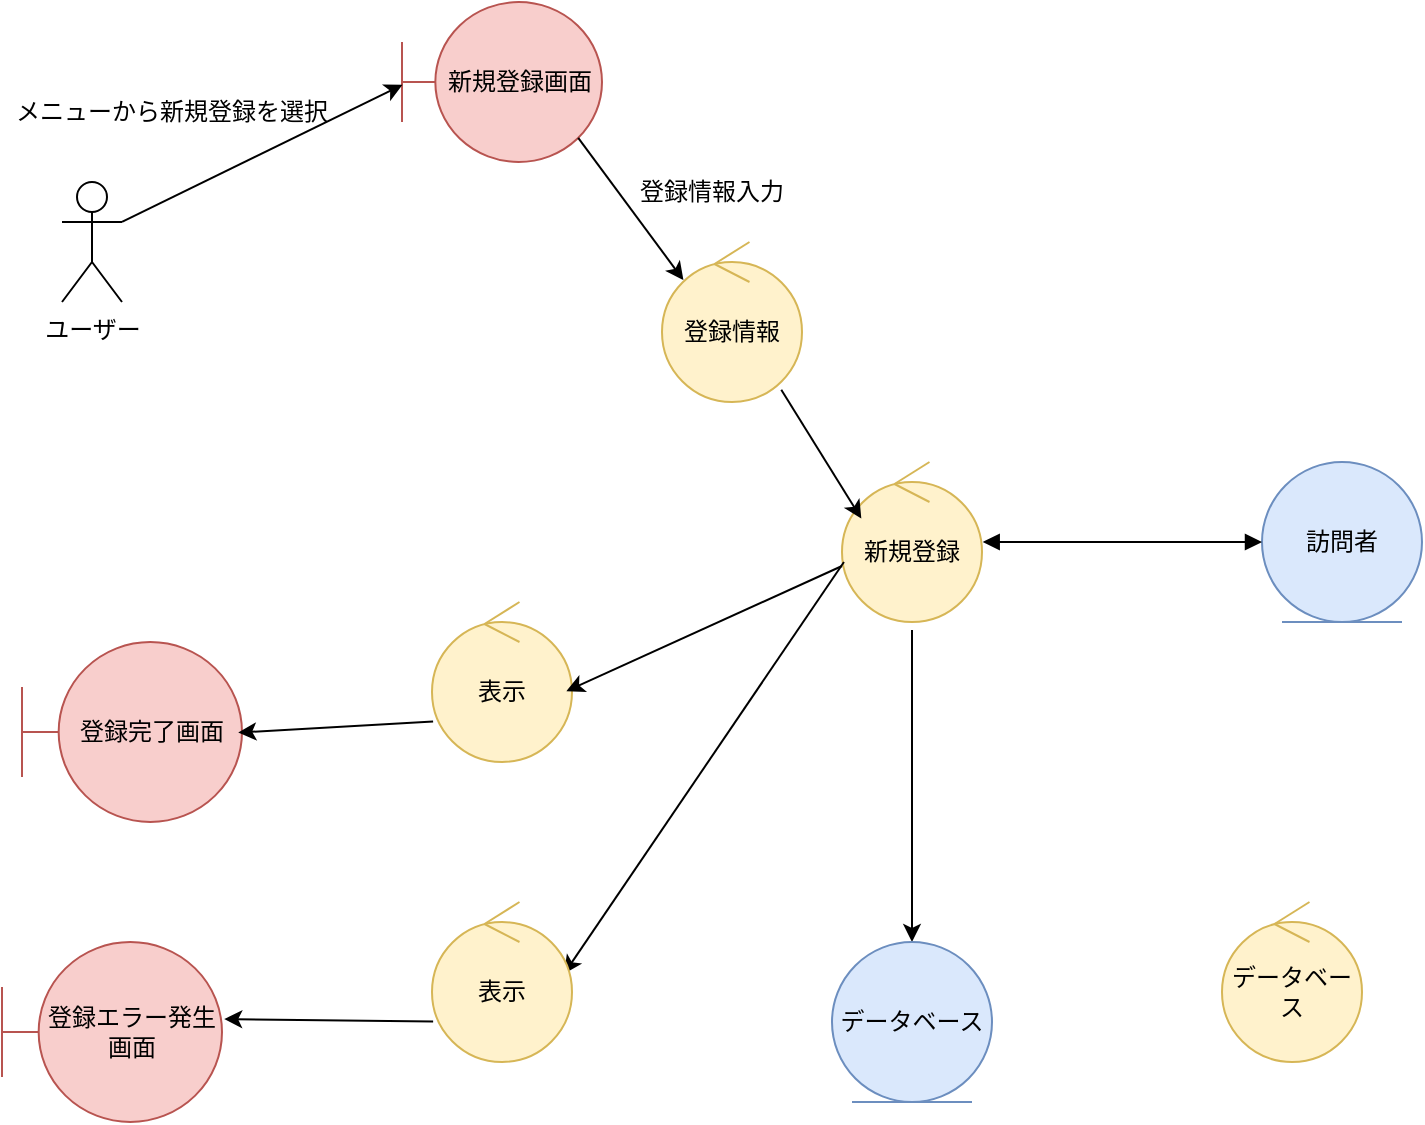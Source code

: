 <mxfile version="28.2.3">
  <diagram id="khLTX7HZnxRIh45HptcV" name="ページ1">
    <mxGraphModel dx="1017" dy="460" grid="1" gridSize="10" guides="1" tooltips="1" connect="1" arrows="1" fold="1" page="1" pageScale="1" pageWidth="827" pageHeight="1169" math="0" shadow="0">
      <root>
        <mxCell id="0" />
        <mxCell id="1" parent="0" />
        <mxCell id="2" value="メニューから新規登録を選択" style="text;html=1;align=center;verticalAlign=middle;whiteSpace=wrap;rounded=0;" parent="1" vertex="1">
          <mxGeometry x="90" y="110" width="170" height="30" as="geometry" />
        </mxCell>
        <mxCell id="6lc0MpODrHgHwTTn9M-w-2" value="ユーザー" style="shape=umlActor;verticalLabelPosition=bottom;verticalAlign=top;html=1;outlineConnect=0;" parent="1" vertex="1">
          <mxGeometry x="120" y="160" width="30" height="60" as="geometry" />
        </mxCell>
        <mxCell id="6lc0MpODrHgHwTTn9M-w-3" value="新規登録画面" style="shape=umlBoundary;whiteSpace=wrap;html=1;fillColor=#f8cecc;strokeColor=#b85450;" parent="1" vertex="1">
          <mxGeometry x="290" y="70" width="100" height="80" as="geometry" />
        </mxCell>
        <mxCell id="6lc0MpODrHgHwTTn9M-w-5" value="" style="endArrow=classic;html=1;rounded=0;exitX=1;exitY=0.333;exitDx=0;exitDy=0;exitPerimeter=0;entryX=0.003;entryY=0.517;entryDx=0;entryDy=0;entryPerimeter=0;" parent="1" source="6lc0MpODrHgHwTTn9M-w-2" target="6lc0MpODrHgHwTTn9M-w-3" edge="1">
          <mxGeometry width="50" height="50" relative="1" as="geometry">
            <mxPoint x="450" y="270" as="sourcePoint" />
            <mxPoint x="500" y="220" as="targetPoint" />
          </mxGeometry>
        </mxCell>
        <mxCell id="6lc0MpODrHgHwTTn9M-w-6" value="新規登録" style="ellipse;shape=umlControl;whiteSpace=wrap;html=1;fillColor=#fff2cc;strokeColor=#d6b656;" parent="1" vertex="1">
          <mxGeometry x="510" y="300" width="70" height="80" as="geometry" />
        </mxCell>
        <mxCell id="6lc0MpODrHgHwTTn9M-w-7" value="表示" style="ellipse;shape=umlControl;whiteSpace=wrap;html=1;fillColor=#fff2cc;strokeColor=#d6b656;" parent="1" vertex="1">
          <mxGeometry x="305" y="370" width="70" height="80" as="geometry" />
        </mxCell>
        <mxCell id="6lc0MpODrHgHwTTn9M-w-10" value="登録完了画面" style="shape=umlBoundary;whiteSpace=wrap;html=1;fillColor=#f8cecc;strokeColor=#b85450;" parent="1" vertex="1">
          <mxGeometry x="100" y="390" width="110" height="90" as="geometry" />
        </mxCell>
        <mxCell id="6lc0MpODrHgHwTTn9M-w-11" value="登録エラー発生画面" style="shape=umlBoundary;whiteSpace=wrap;html=1;fillColor=#f8cecc;strokeColor=#b85450;" parent="1" vertex="1">
          <mxGeometry x="90" y="540" width="110" height="90" as="geometry" />
        </mxCell>
        <mxCell id="6lc0MpODrHgHwTTn9M-w-13" value="訪問者" style="ellipse;shape=umlEntity;whiteSpace=wrap;html=1;fillColor=#dae8fc;strokeColor=#6c8ebf;" parent="1" vertex="1">
          <mxGeometry x="720" y="300" width="80" height="80" as="geometry" />
        </mxCell>
        <mxCell id="6lc0MpODrHgHwTTn9M-w-14" value="" style="endArrow=block;startArrow=block;endFill=1;startFill=1;html=1;rounded=0;entryX=0;entryY=0.5;entryDx=0;entryDy=0;exitX=1.005;exitY=0.5;exitDx=0;exitDy=0;exitPerimeter=0;" parent="1" source="6lc0MpODrHgHwTTn9M-w-6" target="6lc0MpODrHgHwTTn9M-w-13" edge="1">
          <mxGeometry width="160" relative="1" as="geometry">
            <mxPoint x="410" y="240" as="sourcePoint" />
            <mxPoint x="570" y="240" as="targetPoint" />
          </mxGeometry>
        </mxCell>
        <mxCell id="6lc0MpODrHgHwTTn9M-w-23" value="登録情報" style="ellipse;shape=umlControl;whiteSpace=wrap;html=1;fillColor=#fff2cc;strokeColor=#d6b656;" parent="1" vertex="1">
          <mxGeometry x="420" y="190" width="70" height="80" as="geometry" />
        </mxCell>
        <mxCell id="6lc0MpODrHgHwTTn9M-w-24" value="" style="endArrow=classic;html=1;rounded=0;exitX=0.881;exitY=0.849;exitDx=0;exitDy=0;exitPerimeter=0;entryX=0.153;entryY=0.238;entryDx=0;entryDy=0;entryPerimeter=0;" parent="1" source="6lc0MpODrHgHwTTn9M-w-3" target="6lc0MpODrHgHwTTn9M-w-23" edge="1">
          <mxGeometry width="50" height="50" relative="1" as="geometry">
            <mxPoint x="410" y="280" as="sourcePoint" />
            <mxPoint x="460" y="230" as="targetPoint" />
          </mxGeometry>
        </mxCell>
        <mxCell id="6lc0MpODrHgHwTTn9M-w-25" value="" style="endArrow=classic;html=1;rounded=0;entryX=0.138;entryY=0.353;entryDx=0;entryDy=0;entryPerimeter=0;exitX=0.852;exitY=0.923;exitDx=0;exitDy=0;exitPerimeter=0;" parent="1" source="6lc0MpODrHgHwTTn9M-w-23" target="6lc0MpODrHgHwTTn9M-w-6" edge="1">
          <mxGeometry width="50" height="50" relative="1" as="geometry">
            <mxPoint x="410" y="280" as="sourcePoint" />
            <mxPoint x="460" y="230" as="targetPoint" />
          </mxGeometry>
        </mxCell>
        <mxCell id="6lc0MpODrHgHwTTn9M-w-26" value="" style="endArrow=classic;html=1;rounded=0;entryX=0.96;entryY=0.557;entryDx=0;entryDy=0;entryPerimeter=0;exitX=0;exitY=0.65;exitDx=0;exitDy=0;exitPerimeter=0;" parent="1" source="6lc0MpODrHgHwTTn9M-w-6" target="6lc0MpODrHgHwTTn9M-w-7" edge="1">
          <mxGeometry width="50" height="50" relative="1" as="geometry">
            <mxPoint x="410" y="500" as="sourcePoint" />
            <mxPoint x="460" y="450" as="targetPoint" />
          </mxGeometry>
        </mxCell>
        <mxCell id="6lc0MpODrHgHwTTn9M-w-27" value="" style="endArrow=classic;html=1;rounded=0;entryX=0.983;entryY=0.503;entryDx=0;entryDy=0;entryPerimeter=0;exitX=0.008;exitY=0.747;exitDx=0;exitDy=0;exitPerimeter=0;" parent="1" source="6lc0MpODrHgHwTTn9M-w-7" target="6lc0MpODrHgHwTTn9M-w-10" edge="1">
          <mxGeometry width="50" height="50" relative="1" as="geometry">
            <mxPoint x="410" y="500" as="sourcePoint" />
            <mxPoint x="460" y="450" as="targetPoint" />
          </mxGeometry>
        </mxCell>
        <mxCell id="6lc0MpODrHgHwTTn9M-w-28" value="" style="endArrow=classic;html=1;rounded=0;entryX=1.01;entryY=0.428;entryDx=0;entryDy=0;entryPerimeter=0;exitX=0.008;exitY=0.747;exitDx=0;exitDy=0;exitPerimeter=0;" parent="1" source="6lc0MpODrHgHwTTn9M-w-30" target="6lc0MpODrHgHwTTn9M-w-11" edge="1">
          <mxGeometry width="50" height="50" relative="1" as="geometry">
            <mxPoint x="491.87" y="619" as="sourcePoint" />
            <mxPoint x="279.87" y="584" as="targetPoint" />
          </mxGeometry>
        </mxCell>
        <mxCell id="6lc0MpODrHgHwTTn9M-w-29" value="" style="endArrow=classic;html=1;rounded=0;entryX=0.944;entryY=0.448;entryDx=0;entryDy=0;entryPerimeter=0;exitX=0.014;exitY=0.625;exitDx=0;exitDy=0;exitPerimeter=0;" parent="1" source="6lc0MpODrHgHwTTn9M-w-6" target="6lc0MpODrHgHwTTn9M-w-30" edge="1">
          <mxGeometry width="50" height="50" relative="1" as="geometry">
            <mxPoint x="591.87" y="471" as="sourcePoint" />
            <mxPoint x="541.87" y="569" as="targetPoint" />
          </mxGeometry>
        </mxCell>
        <mxCell id="6lc0MpODrHgHwTTn9M-w-30" value="表示" style="ellipse;shape=umlControl;whiteSpace=wrap;html=1;fillColor=#fff2cc;strokeColor=#d6b656;" parent="1" vertex="1">
          <mxGeometry x="305" y="520" width="70" height="80" as="geometry" />
        </mxCell>
        <mxCell id="QgeoZGU62K-IdDuzepqn-2" value="登録情報入力" style="text;html=1;align=center;verticalAlign=middle;whiteSpace=wrap;rounded=0;" parent="1" vertex="1">
          <mxGeometry x="360" y="150" width="170" height="30" as="geometry" />
        </mxCell>
        <mxCell id="QgeoZGU62K-IdDuzepqn-4" value="データベース" style="ellipse;shape=umlControl;whiteSpace=wrap;html=1;fillColor=#fff2cc;strokeColor=#d6b656;" parent="1" vertex="1">
          <mxGeometry x="700" y="520" width="70" height="80" as="geometry" />
        </mxCell>
        <mxCell id="QgeoZGU62K-IdDuzepqn-5" value="" style="endArrow=classic;html=1;rounded=0;exitX=0.5;exitY=1.05;exitDx=0;exitDy=0;exitPerimeter=0;entryX=0.5;entryY=0;entryDx=0;entryDy=0;" parent="1" source="6lc0MpODrHgHwTTn9M-w-6" target="schoN6x9kWwXhmrbGElG-2" edge="1">
          <mxGeometry width="50" height="50" relative="1" as="geometry">
            <mxPoint x="605" y="390" as="sourcePoint" />
            <mxPoint x="570" y="520" as="targetPoint" />
          </mxGeometry>
        </mxCell>
        <mxCell id="schoN6x9kWwXhmrbGElG-2" value="データベース" style="ellipse;shape=umlEntity;whiteSpace=wrap;html=1;fillColor=#dae8fc;strokeColor=#6c8ebf;" vertex="1" parent="1">
          <mxGeometry x="505" y="540" width="80" height="80" as="geometry" />
        </mxCell>
      </root>
    </mxGraphModel>
  </diagram>
</mxfile>
